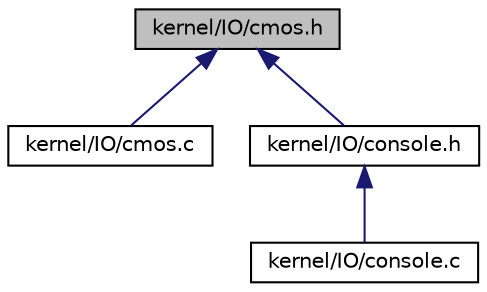 digraph "kernel/IO/cmos.h"
{
  edge [fontname="Helvetica",fontsize="10",labelfontname="Helvetica",labelfontsize="10"];
  node [fontname="Helvetica",fontsize="10",shape=record];
  Node1 [label="kernel/IO/cmos.h",height=0.2,width=0.4,color="black", fillcolor="grey75", style="filled", fontcolor="black"];
  Node1 -> Node2 [dir="back",color="midnightblue",fontsize="10",style="solid"];
  Node2 [label="kernel/IO/cmos.c",height=0.2,width=0.4,color="black", fillcolor="white", style="filled",URL="$cmos_8c.html"];
  Node1 -> Node3 [dir="back",color="midnightblue",fontsize="10",style="solid"];
  Node3 [label="kernel/IO/console.h",height=0.2,width=0.4,color="black", fillcolor="white", style="filled",URL="$console_8h.html"];
  Node3 -> Node4 [dir="back",color="midnightblue",fontsize="10",style="solid"];
  Node4 [label="kernel/IO/console.c",height=0.2,width=0.4,color="black", fillcolor="white", style="filled",URL="$console_8c.html"];
}
